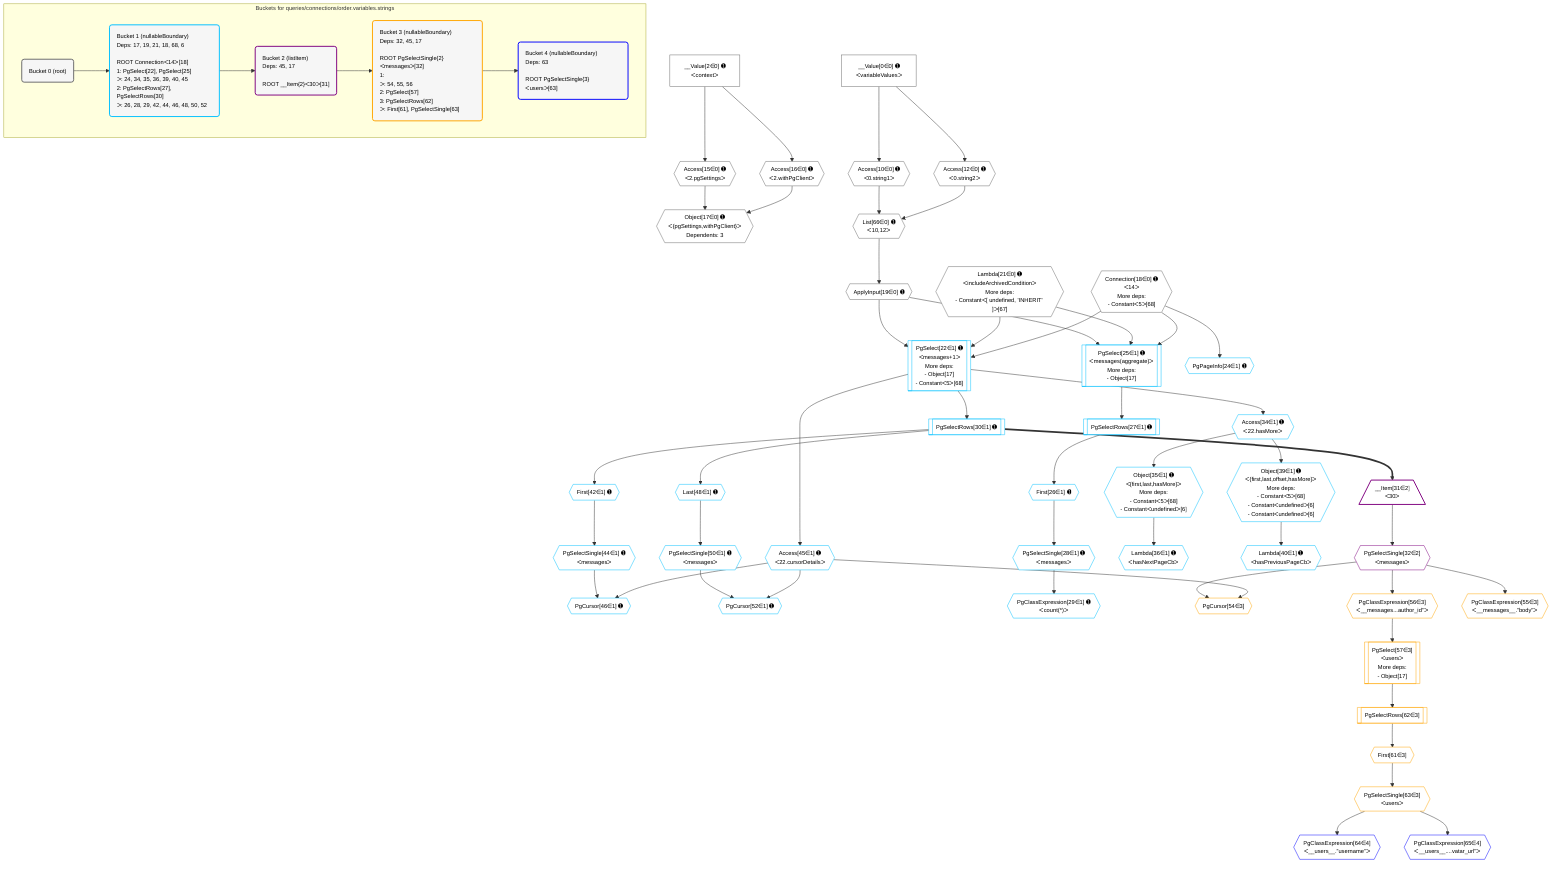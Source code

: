 %%{init: {'themeVariables': { 'fontSize': '12px'}}}%%
graph TD
    classDef path fill:#eee,stroke:#000,color:#000
    classDef plan fill:#fff,stroke-width:1px,color:#000
    classDef itemplan fill:#fff,stroke-width:2px,color:#000
    classDef unbatchedplan fill:#dff,stroke-width:1px,color:#000
    classDef sideeffectplan fill:#fcc,stroke-width:2px,color:#000
    classDef bucket fill:#f6f6f6,color:#000,stroke-width:2px,text-align:left

    subgraph "Buckets for queries/connections/order.variables.strings"
    Bucket0("Bucket 0 (root)"):::bucket
    Bucket1("Bucket 1 (nullableBoundary)<br />Deps: 17, 19, 21, 18, 68, 6<br /><br />ROOT Connectionᐸ14ᐳ[18]<br />1: PgSelect[22], PgSelect[25]<br />ᐳ: 24, 34, 35, 36, 39, 40, 45<br />2: PgSelectRows[27], PgSelectRows[30]<br />ᐳ: 26, 28, 29, 42, 44, 46, 48, 50, 52"):::bucket
    Bucket2("Bucket 2 (listItem)<br />Deps: 45, 17<br /><br />ROOT __Item{2}ᐸ30ᐳ[31]"):::bucket
    Bucket3("Bucket 3 (nullableBoundary)<br />Deps: 32, 45, 17<br /><br />ROOT PgSelectSingle{2}ᐸmessagesᐳ[32]<br />1: <br />ᐳ: 54, 55, 56<br />2: PgSelect[57]<br />3: PgSelectRows[62]<br />ᐳ: First[61], PgSelectSingle[63]"):::bucket
    Bucket4("Bucket 4 (nullableBoundary)<br />Deps: 63<br /><br />ROOT PgSelectSingle{3}ᐸusersᐳ[63]"):::bucket
    end
    Bucket0 --> Bucket1
    Bucket1 --> Bucket2
    Bucket2 --> Bucket3
    Bucket3 --> Bucket4

    %% plan dependencies
    Object17{{"Object[17∈0] ➊<br />ᐸ{pgSettings,withPgClient}ᐳ<br />Dependents: 3"}}:::plan
    Access15{{"Access[15∈0] ➊<br />ᐸ2.pgSettingsᐳ"}}:::plan
    Access16{{"Access[16∈0] ➊<br />ᐸ2.withPgClientᐳ"}}:::plan
    Access15 & Access16 --> Object17
    List66{{"List[66∈0] ➊<br />ᐸ10,12ᐳ"}}:::plan
    Access10{{"Access[10∈0] ➊<br />ᐸ0.string1ᐳ"}}:::plan
    Access12{{"Access[12∈0] ➊<br />ᐸ0.string2ᐳ"}}:::plan
    Access10 & Access12 --> List66
    __Value0["__Value[0∈0] ➊<br />ᐸvariableValuesᐳ"]:::plan
    __Value0 --> Access10
    __Value0 --> Access12
    __Value2["__Value[2∈0] ➊<br />ᐸcontextᐳ"]:::plan
    __Value2 --> Access15
    __Value2 --> Access16
    Connection18{{"Connection[18∈0] ➊<br />ᐸ14ᐳ<br />More deps:<br />- Constantᐸ5ᐳ[68]"}}:::plan
    ApplyInput19{{"ApplyInput[19∈0] ➊"}}:::plan
    List66 --> ApplyInput19
    Lambda21{{"Lambda[21∈0] ➊<br />ᐸincludeArchivedConditionᐳ<br />More deps:<br />- Constantᐸ[ undefined, 'INHERIT' ]ᐳ[67]"}}:::plan
    PgSelect22[["PgSelect[22∈1] ➊<br />ᐸmessages+1ᐳ<br />More deps:<br />- Object[17]<br />- Constantᐸ5ᐳ[68]"]]:::plan
    ApplyInput19 & Lambda21 & Connection18 --> PgSelect22
    PgSelect25[["PgSelect[25∈1] ➊<br />ᐸmessages(aggregate)ᐳ<br />More deps:<br />- Object[17]"]]:::plan
    ApplyInput19 & Lambda21 & Connection18 --> PgSelect25
    Object39{{"Object[39∈1] ➊<br />ᐸ{first,last,offset,hasMore}ᐳ<br />More deps:<br />- Constantᐸ5ᐳ[68]<br />- Constantᐸundefinedᐳ[6]<br />- Constantᐸundefinedᐳ[6]"}}:::plan
    Access34{{"Access[34∈1] ➊<br />ᐸ22.hasMoreᐳ"}}:::plan
    Access34 --> Object39
    Object35{{"Object[35∈1] ➊<br />ᐸ{first,last,hasMore}ᐳ<br />More deps:<br />- Constantᐸ5ᐳ[68]<br />- Constantᐸundefinedᐳ[6]"}}:::plan
    Access34 --> Object35
    PgCursor46{{"PgCursor[46∈1] ➊"}}:::plan
    PgSelectSingle44{{"PgSelectSingle[44∈1] ➊<br />ᐸmessagesᐳ"}}:::plan
    Access45{{"Access[45∈1] ➊<br />ᐸ22.cursorDetailsᐳ"}}:::plan
    PgSelectSingle44 & Access45 --> PgCursor46
    PgCursor52{{"PgCursor[52∈1] ➊"}}:::plan
    PgSelectSingle50{{"PgSelectSingle[50∈1] ➊<br />ᐸmessagesᐳ"}}:::plan
    PgSelectSingle50 & Access45 --> PgCursor52
    PgPageInfo24{{"PgPageInfo[24∈1] ➊"}}:::plan
    Connection18 --> PgPageInfo24
    First26{{"First[26∈1] ➊"}}:::plan
    PgSelectRows27[["PgSelectRows[27∈1] ➊"]]:::plan
    PgSelectRows27 --> First26
    PgSelect25 --> PgSelectRows27
    PgSelectSingle28{{"PgSelectSingle[28∈1] ➊<br />ᐸmessagesᐳ"}}:::plan
    First26 --> PgSelectSingle28
    PgClassExpression29{{"PgClassExpression[29∈1] ➊<br />ᐸcount(*)ᐳ"}}:::plan
    PgSelectSingle28 --> PgClassExpression29
    PgSelectRows30[["PgSelectRows[30∈1] ➊"]]:::plan
    PgSelect22 --> PgSelectRows30
    PgSelect22 --> Access34
    Lambda36{{"Lambda[36∈1] ➊<br />ᐸhasNextPageCbᐳ"}}:::plan
    Object35 --> Lambda36
    Lambda40{{"Lambda[40∈1] ➊<br />ᐸhasPreviousPageCbᐳ"}}:::plan
    Object39 --> Lambda40
    First42{{"First[42∈1] ➊"}}:::plan
    PgSelectRows30 --> First42
    First42 --> PgSelectSingle44
    PgSelect22 --> Access45
    Last48{{"Last[48∈1] ➊"}}:::plan
    PgSelectRows30 --> Last48
    Last48 --> PgSelectSingle50
    __Item31[/"__Item[31∈2]<br />ᐸ30ᐳ"\]:::itemplan
    PgSelectRows30 ==> __Item31
    PgSelectSingle32{{"PgSelectSingle[32∈2]<br />ᐸmessagesᐳ"}}:::plan
    __Item31 --> PgSelectSingle32
    PgCursor54{{"PgCursor[54∈3]"}}:::plan
    PgSelectSingle32 & Access45 --> PgCursor54
    PgSelect57[["PgSelect[57∈3]<br />ᐸusersᐳ<br />More deps:<br />- Object[17]"]]:::plan
    PgClassExpression56{{"PgClassExpression[56∈3]<br />ᐸ__messages...author_id”ᐳ"}}:::plan
    PgClassExpression56 --> PgSelect57
    PgClassExpression55{{"PgClassExpression[55∈3]<br />ᐸ__messages__.”body”ᐳ"}}:::plan
    PgSelectSingle32 --> PgClassExpression55
    PgSelectSingle32 --> PgClassExpression56
    First61{{"First[61∈3]"}}:::plan
    PgSelectRows62[["PgSelectRows[62∈3]"]]:::plan
    PgSelectRows62 --> First61
    PgSelect57 --> PgSelectRows62
    PgSelectSingle63{{"PgSelectSingle[63∈3]<br />ᐸusersᐳ"}}:::plan
    First61 --> PgSelectSingle63
    PgClassExpression64{{"PgClassExpression[64∈4]<br />ᐸ__users__.”username”ᐳ"}}:::plan
    PgSelectSingle63 --> PgClassExpression64
    PgClassExpression65{{"PgClassExpression[65∈4]<br />ᐸ__users__....vatar_url”ᐳ"}}:::plan
    PgSelectSingle63 --> PgClassExpression65

    %% define steps
    classDef bucket0 stroke:#696969
    class Bucket0,__Value0,__Value2,Access10,Access12,Access15,Access16,Object17,Connection18,ApplyInput19,Lambda21,List66 bucket0
    classDef bucket1 stroke:#00bfff
    class Bucket1,PgSelect22,PgPageInfo24,PgSelect25,First26,PgSelectRows27,PgSelectSingle28,PgClassExpression29,PgSelectRows30,Access34,Object35,Lambda36,Object39,Lambda40,First42,PgSelectSingle44,Access45,PgCursor46,Last48,PgSelectSingle50,PgCursor52 bucket1
    classDef bucket2 stroke:#7f007f
    class Bucket2,__Item31,PgSelectSingle32 bucket2
    classDef bucket3 stroke:#ffa500
    class Bucket3,PgCursor54,PgClassExpression55,PgClassExpression56,PgSelect57,First61,PgSelectRows62,PgSelectSingle63 bucket3
    classDef bucket4 stroke:#0000ff
    class Bucket4,PgClassExpression64,PgClassExpression65 bucket4